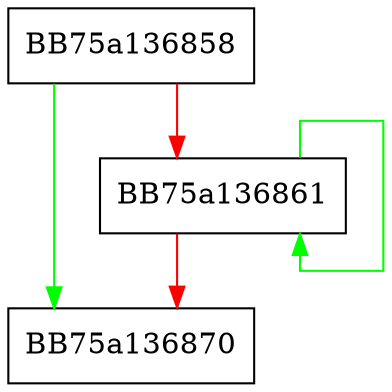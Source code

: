 digraph _Min {
  node [shape="box"];
  graph [splines=ortho];
  BB75a136858 -> BB75a136870 [color="green"];
  BB75a136858 -> BB75a136861 [color="red"];
  BB75a136861 -> BB75a136861 [color="green"];
  BB75a136861 -> BB75a136870 [color="red"];
}